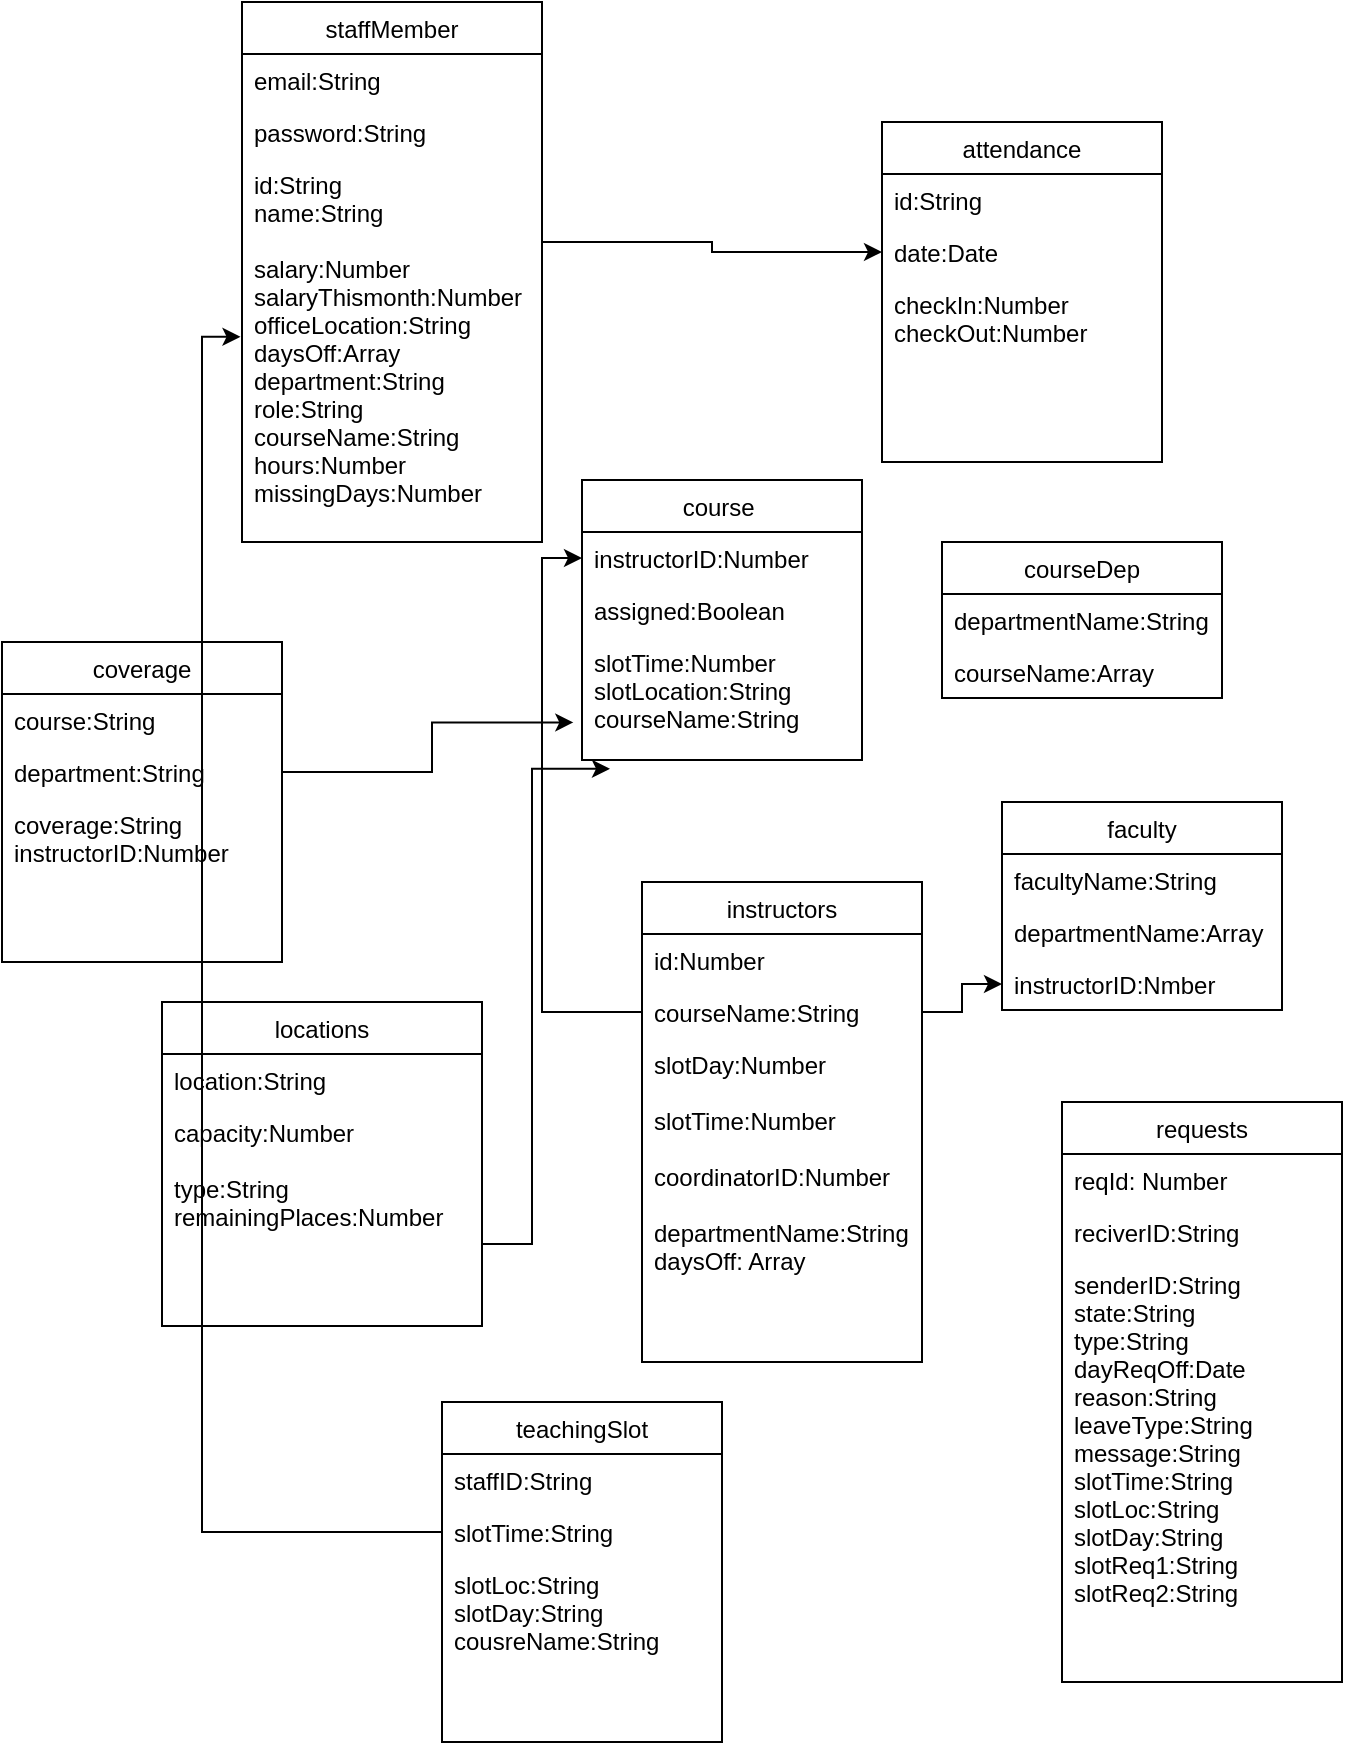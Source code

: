 <mxfile version="14.1.2" type="device"><diagram id="C5RBs43oDa-KdzZeNtuy" name="Page-1"><mxGraphModel dx="1038" dy="580" grid="1" gridSize="10" guides="1" tooltips="1" connect="1" arrows="1" fold="1" page="1" pageScale="1" pageWidth="827" pageHeight="1169" math="0" shadow="0"><root><mxCell id="WIyWlLk6GJQsqaUBKTNV-0"/><mxCell id="WIyWlLk6GJQsqaUBKTNV-1" parent="WIyWlLk6GJQsqaUBKTNV-0"/><mxCell id="7twGXRywRZbyn86MvfLx-0" value="staffMember" style="swimlane;fontStyle=0;childLayout=stackLayout;horizontal=1;startSize=26;fillColor=none;horizontalStack=0;resizeParent=1;resizeParentMax=0;resizeLast=0;collapsible=1;marginBottom=0;" parent="WIyWlLk6GJQsqaUBKTNV-1" vertex="1"><mxGeometry x="190" y="50" width="150" height="270" as="geometry"/></mxCell><mxCell id="7twGXRywRZbyn86MvfLx-1" value="email:String&#10;&#10;&#10;&#10;&#10;&#10;&#10;&#10;" style="text;strokeColor=none;fillColor=none;align=left;verticalAlign=top;spacingLeft=4;spacingRight=4;overflow=hidden;rotatable=0;points=[[0,0.5],[1,0.5]];portConstraint=eastwest;" parent="7twGXRywRZbyn86MvfLx-0" vertex="1"><mxGeometry y="26" width="150" height="26" as="geometry"/></mxCell><mxCell id="7twGXRywRZbyn86MvfLx-2" value="password:String" style="text;strokeColor=none;fillColor=none;align=left;verticalAlign=top;spacingLeft=4;spacingRight=4;overflow=hidden;rotatable=0;points=[[0,0.5],[1,0.5]];portConstraint=eastwest;" parent="7twGXRywRZbyn86MvfLx-0" vertex="1"><mxGeometry y="52" width="150" height="26" as="geometry"/></mxCell><mxCell id="7twGXRywRZbyn86MvfLx-3" value="id:String&#10;name:String&#10;" style="text;strokeColor=none;fillColor=none;align=left;verticalAlign=top;spacingLeft=4;spacingRight=4;overflow=hidden;rotatable=0;points=[[0,0.5],[1,0.5]];portConstraint=eastwest;" parent="7twGXRywRZbyn86MvfLx-0" vertex="1"><mxGeometry y="78" width="150" height="42" as="geometry"/></mxCell><mxCell id="7twGXRywRZbyn86MvfLx-4" value="salary:Number&#10;salaryThismonth:Number&#10;officeLocation:String&#10;daysOff:Array&#10;department:String&#10;role:String&#10;courseName:String&#10;hours:Number&#10;missingDays:Number&#10;" style="text;strokeColor=none;fillColor=none;align=left;verticalAlign=top;spacingLeft=4;spacingRight=4;overflow=hidden;rotatable=0;points=[[0,0.5],[1,0.5]];portConstraint=eastwest;" parent="7twGXRywRZbyn86MvfLx-0" vertex="1"><mxGeometry y="120" width="150" height="150" as="geometry"/></mxCell><mxCell id="7twGXRywRZbyn86MvfLx-5" value="attendance" style="swimlane;fontStyle=0;childLayout=stackLayout;horizontal=1;startSize=26;fillColor=none;horizontalStack=0;resizeParent=1;resizeParentMax=0;resizeLast=0;collapsible=1;marginBottom=0;" parent="WIyWlLk6GJQsqaUBKTNV-1" vertex="1"><mxGeometry x="510" y="110" width="140" height="170" as="geometry"/></mxCell><mxCell id="7twGXRywRZbyn86MvfLx-6" value="id:String&#10;" style="text;strokeColor=none;fillColor=none;align=left;verticalAlign=top;spacingLeft=4;spacingRight=4;overflow=hidden;rotatable=0;points=[[0,0.5],[1,0.5]];portConstraint=eastwest;" parent="7twGXRywRZbyn86MvfLx-5" vertex="1"><mxGeometry y="26" width="140" height="26" as="geometry"/></mxCell><mxCell id="7twGXRywRZbyn86MvfLx-7" value="date:Date&#10;" style="text;strokeColor=none;fillColor=none;align=left;verticalAlign=top;spacingLeft=4;spacingRight=4;overflow=hidden;rotatable=0;points=[[0,0.5],[1,0.5]];portConstraint=eastwest;" parent="7twGXRywRZbyn86MvfLx-5" vertex="1"><mxGeometry y="52" width="140" height="26" as="geometry"/></mxCell><mxCell id="7twGXRywRZbyn86MvfLx-8" value="checkIn:Number&#10;checkOut:Number" style="text;strokeColor=none;fillColor=none;align=left;verticalAlign=top;spacingLeft=4;spacingRight=4;overflow=hidden;rotatable=0;points=[[0,0.5],[1,0.5]];portConstraint=eastwest;" parent="7twGXRywRZbyn86MvfLx-5" vertex="1"><mxGeometry y="78" width="140" height="92" as="geometry"/></mxCell><mxCell id="7twGXRywRZbyn86MvfLx-9" value="course " style="swimlane;fontStyle=0;childLayout=stackLayout;horizontal=1;startSize=26;fillColor=none;horizontalStack=0;resizeParent=1;resizeParentMax=0;resizeLast=0;collapsible=1;marginBottom=0;" parent="WIyWlLk6GJQsqaUBKTNV-1" vertex="1"><mxGeometry x="360" y="289" width="140" height="140" as="geometry"/></mxCell><mxCell id="7twGXRywRZbyn86MvfLx-10" value="instructorID:Number" style="text;strokeColor=none;fillColor=none;align=left;verticalAlign=top;spacingLeft=4;spacingRight=4;overflow=hidden;rotatable=0;points=[[0,0.5],[1,0.5]];portConstraint=eastwest;" parent="7twGXRywRZbyn86MvfLx-9" vertex="1"><mxGeometry y="26" width="140" height="26" as="geometry"/></mxCell><mxCell id="7twGXRywRZbyn86MvfLx-11" value="assigned:Boolean&#10;" style="text;strokeColor=none;fillColor=none;align=left;verticalAlign=top;spacingLeft=4;spacingRight=4;overflow=hidden;rotatable=0;points=[[0,0.5],[1,0.5]];portConstraint=eastwest;" parent="7twGXRywRZbyn86MvfLx-9" vertex="1"><mxGeometry y="52" width="140" height="26" as="geometry"/></mxCell><mxCell id="7twGXRywRZbyn86MvfLx-12" value="slotTime:Number&#10;slotLocation:String&#10;courseName:String" style="text;strokeColor=none;fillColor=none;align=left;verticalAlign=top;spacingLeft=4;spacingRight=4;overflow=hidden;rotatable=0;points=[[0,0.5],[1,0.5]];portConstraint=eastwest;" parent="7twGXRywRZbyn86MvfLx-9" vertex="1"><mxGeometry y="78" width="140" height="62" as="geometry"/></mxCell><mxCell id="7twGXRywRZbyn86MvfLx-13" value="courseDep" style="swimlane;fontStyle=0;childLayout=stackLayout;horizontal=1;startSize=26;fillColor=none;horizontalStack=0;resizeParent=1;resizeParentMax=0;resizeLast=0;collapsible=1;marginBottom=0;" parent="WIyWlLk6GJQsqaUBKTNV-1" vertex="1"><mxGeometry x="540" y="320" width="140" height="78" as="geometry"/></mxCell><mxCell id="7twGXRywRZbyn86MvfLx-14" value="departmentName:String" style="text;strokeColor=none;fillColor=none;align=left;verticalAlign=top;spacingLeft=4;spacingRight=4;overflow=hidden;rotatable=0;points=[[0,0.5],[1,0.5]];portConstraint=eastwest;" parent="7twGXRywRZbyn86MvfLx-13" vertex="1"><mxGeometry y="26" width="140" height="26" as="geometry"/></mxCell><mxCell id="7twGXRywRZbyn86MvfLx-15" value="courseName:Array" style="text;strokeColor=none;fillColor=none;align=left;verticalAlign=top;spacingLeft=4;spacingRight=4;overflow=hidden;rotatable=0;points=[[0,0.5],[1,0.5]];portConstraint=eastwest;" parent="7twGXRywRZbyn86MvfLx-13" vertex="1"><mxGeometry y="52" width="140" height="26" as="geometry"/></mxCell><mxCell id="7twGXRywRZbyn86MvfLx-17" value="coverage" style="swimlane;fontStyle=0;childLayout=stackLayout;horizontal=1;startSize=26;fillColor=none;horizontalStack=0;resizeParent=1;resizeParentMax=0;resizeLast=0;collapsible=1;marginBottom=0;" parent="WIyWlLk6GJQsqaUBKTNV-1" vertex="1"><mxGeometry x="70" y="370" width="140" height="160" as="geometry"/></mxCell><mxCell id="7twGXRywRZbyn86MvfLx-18" value="course:String&#10;" style="text;strokeColor=none;fillColor=none;align=left;verticalAlign=top;spacingLeft=4;spacingRight=4;overflow=hidden;rotatable=0;points=[[0,0.5],[1,0.5]];portConstraint=eastwest;" parent="7twGXRywRZbyn86MvfLx-17" vertex="1"><mxGeometry y="26" width="140" height="26" as="geometry"/></mxCell><mxCell id="7twGXRywRZbyn86MvfLx-19" value="department:String&#10;" style="text;strokeColor=none;fillColor=none;align=left;verticalAlign=top;spacingLeft=4;spacingRight=4;overflow=hidden;rotatable=0;points=[[0,0.5],[1,0.5]];portConstraint=eastwest;" parent="7twGXRywRZbyn86MvfLx-17" vertex="1"><mxGeometry y="52" width="140" height="26" as="geometry"/></mxCell><mxCell id="7twGXRywRZbyn86MvfLx-20" value="coverage:String&#10;instructorID:Number" style="text;strokeColor=none;fillColor=none;align=left;verticalAlign=top;spacingLeft=4;spacingRight=4;overflow=hidden;rotatable=0;points=[[0,0.5],[1,0.5]];portConstraint=eastwest;" parent="7twGXRywRZbyn86MvfLx-17" vertex="1"><mxGeometry y="78" width="140" height="82" as="geometry"/></mxCell><mxCell id="7twGXRywRZbyn86MvfLx-21" value="faculty" style="swimlane;fontStyle=0;childLayout=stackLayout;horizontal=1;startSize=26;fillColor=none;horizontalStack=0;resizeParent=1;resizeParentMax=0;resizeLast=0;collapsible=1;marginBottom=0;" parent="WIyWlLk6GJQsqaUBKTNV-1" vertex="1"><mxGeometry x="570" y="450" width="140" height="104" as="geometry"/></mxCell><mxCell id="7twGXRywRZbyn86MvfLx-22" value="facultyName:String&#10;" style="text;strokeColor=none;fillColor=none;align=left;verticalAlign=top;spacingLeft=4;spacingRight=4;overflow=hidden;rotatable=0;points=[[0,0.5],[1,0.5]];portConstraint=eastwest;" parent="7twGXRywRZbyn86MvfLx-21" vertex="1"><mxGeometry y="26" width="140" height="26" as="geometry"/></mxCell><mxCell id="7twGXRywRZbyn86MvfLx-23" value="departmentName:Array" style="text;strokeColor=none;fillColor=none;align=left;verticalAlign=top;spacingLeft=4;spacingRight=4;overflow=hidden;rotatable=0;points=[[0,0.5],[1,0.5]];portConstraint=eastwest;" parent="7twGXRywRZbyn86MvfLx-21" vertex="1"><mxGeometry y="52" width="140" height="26" as="geometry"/></mxCell><mxCell id="7twGXRywRZbyn86MvfLx-24" value="instructorID:Nmber" style="text;strokeColor=none;fillColor=none;align=left;verticalAlign=top;spacingLeft=4;spacingRight=4;overflow=hidden;rotatable=0;points=[[0,0.5],[1,0.5]];portConstraint=eastwest;" parent="7twGXRywRZbyn86MvfLx-21" vertex="1"><mxGeometry y="78" width="140" height="26" as="geometry"/></mxCell><mxCell id="7twGXRywRZbyn86MvfLx-25" value="instructors" style="swimlane;fontStyle=0;childLayout=stackLayout;horizontal=1;startSize=26;fillColor=none;horizontalStack=0;resizeParent=1;resizeParentMax=0;resizeLast=0;collapsible=1;marginBottom=0;" parent="WIyWlLk6GJQsqaUBKTNV-1" vertex="1"><mxGeometry x="390" y="490" width="140" height="240" as="geometry"/></mxCell><mxCell id="7twGXRywRZbyn86MvfLx-26" value="id:Number&#10;" style="text;strokeColor=none;fillColor=none;align=left;verticalAlign=top;spacingLeft=4;spacingRight=4;overflow=hidden;rotatable=0;points=[[0,0.5],[1,0.5]];portConstraint=eastwest;" parent="7twGXRywRZbyn86MvfLx-25" vertex="1"><mxGeometry y="26" width="140" height="26" as="geometry"/></mxCell><mxCell id="7twGXRywRZbyn86MvfLx-27" value="courseName:String" style="text;strokeColor=none;fillColor=none;align=left;verticalAlign=top;spacingLeft=4;spacingRight=4;overflow=hidden;rotatable=0;points=[[0,0.5],[1,0.5]];portConstraint=eastwest;" parent="7twGXRywRZbyn86MvfLx-25" vertex="1"><mxGeometry y="52" width="140" height="26" as="geometry"/></mxCell><mxCell id="7twGXRywRZbyn86MvfLx-28" value="slotDay:Number&#10;&#10;slotTime:Number&#10;&#10;coordinatorID:Number&#10;&#10;departmentName:String&#10;daysOff: Array&#10;" style="text;strokeColor=none;fillColor=none;align=left;verticalAlign=top;spacingLeft=4;spacingRight=4;overflow=hidden;rotatable=0;points=[[0,0.5],[1,0.5]];portConstraint=eastwest;" parent="7twGXRywRZbyn86MvfLx-25" vertex="1"><mxGeometry y="78" width="140" height="162" as="geometry"/></mxCell><mxCell id="7twGXRywRZbyn86MvfLx-29" value="locations" style="swimlane;fontStyle=0;childLayout=stackLayout;horizontal=1;startSize=26;fillColor=none;horizontalStack=0;resizeParent=1;resizeParentMax=0;resizeLast=0;collapsible=1;marginBottom=0;" parent="WIyWlLk6GJQsqaUBKTNV-1" vertex="1"><mxGeometry x="150" y="550" width="160" height="162" as="geometry"/></mxCell><mxCell id="7twGXRywRZbyn86MvfLx-30" value="location:String" style="text;strokeColor=none;fillColor=none;align=left;verticalAlign=top;spacingLeft=4;spacingRight=4;overflow=hidden;rotatable=0;points=[[0,0.5],[1,0.5]];portConstraint=eastwest;" parent="7twGXRywRZbyn86MvfLx-29" vertex="1"><mxGeometry y="26" width="160" height="26" as="geometry"/></mxCell><mxCell id="7twGXRywRZbyn86MvfLx-31" value="capacity:Number" style="text;strokeColor=none;fillColor=none;align=left;verticalAlign=top;spacingLeft=4;spacingRight=4;overflow=hidden;rotatable=0;points=[[0,0.5],[1,0.5]];portConstraint=eastwest;" parent="7twGXRywRZbyn86MvfLx-29" vertex="1"><mxGeometry y="52" width="160" height="28" as="geometry"/></mxCell><mxCell id="7twGXRywRZbyn86MvfLx-32" value="type:String&#10;remainingPlaces:Number" style="text;strokeColor=none;fillColor=none;align=left;verticalAlign=top;spacingLeft=4;spacingRight=4;overflow=hidden;rotatable=0;points=[[0,0.5],[1,0.5]];portConstraint=eastwest;" parent="7twGXRywRZbyn86MvfLx-29" vertex="1"><mxGeometry y="80" width="160" height="82" as="geometry"/></mxCell><mxCell id="7twGXRywRZbyn86MvfLx-33" value="requests" style="swimlane;fontStyle=0;childLayout=stackLayout;horizontal=1;startSize=26;fillColor=none;horizontalStack=0;resizeParent=1;resizeParentMax=0;resizeLast=0;collapsible=1;marginBottom=0;" parent="WIyWlLk6GJQsqaUBKTNV-1" vertex="1"><mxGeometry x="600" y="600" width="140" height="290" as="geometry"/></mxCell><mxCell id="7twGXRywRZbyn86MvfLx-34" value="reqId: Number&#10;" style="text;strokeColor=none;fillColor=none;align=left;verticalAlign=top;spacingLeft=4;spacingRight=4;overflow=hidden;rotatable=0;points=[[0,0.5],[1,0.5]];portConstraint=eastwest;" parent="7twGXRywRZbyn86MvfLx-33" vertex="1"><mxGeometry y="26" width="140" height="26" as="geometry"/></mxCell><mxCell id="7twGXRywRZbyn86MvfLx-35" value="reciverID:String" style="text;strokeColor=none;fillColor=none;align=left;verticalAlign=top;spacingLeft=4;spacingRight=4;overflow=hidden;rotatable=0;points=[[0,0.5],[1,0.5]];portConstraint=eastwest;" parent="7twGXRywRZbyn86MvfLx-33" vertex="1"><mxGeometry y="52" width="140" height="26" as="geometry"/></mxCell><mxCell id="7twGXRywRZbyn86MvfLx-36" value="senderID:String&#10;state:String&#10;type:String&#10;dayReqOff:Date&#10;reason:String&#10;leaveType:String&#10;message:String&#10;slotTime:String&#10;slotLoc:String&#10;slotDay:String&#10;slotReq1:String&#10;slotReq2:String&#10;" style="text;strokeColor=none;fillColor=none;align=left;verticalAlign=top;spacingLeft=4;spacingRight=4;overflow=hidden;rotatable=0;points=[[0,0.5],[1,0.5]];portConstraint=eastwest;" parent="7twGXRywRZbyn86MvfLx-33" vertex="1"><mxGeometry y="78" width="140" height="212" as="geometry"/></mxCell><mxCell id="7twGXRywRZbyn86MvfLx-37" value="teachingSlot" style="swimlane;fontStyle=0;childLayout=stackLayout;horizontal=1;startSize=26;fillColor=none;horizontalStack=0;resizeParent=1;resizeParentMax=0;resizeLast=0;collapsible=1;marginBottom=0;" parent="WIyWlLk6GJQsqaUBKTNV-1" vertex="1"><mxGeometry x="290" y="750" width="140" height="170" as="geometry"/></mxCell><mxCell id="7twGXRywRZbyn86MvfLx-38" value="staffID:String" style="text;strokeColor=none;fillColor=none;align=left;verticalAlign=top;spacingLeft=4;spacingRight=4;overflow=hidden;rotatable=0;points=[[0,0.5],[1,0.5]];portConstraint=eastwest;" parent="7twGXRywRZbyn86MvfLx-37" vertex="1"><mxGeometry y="26" width="140" height="26" as="geometry"/></mxCell><mxCell id="7twGXRywRZbyn86MvfLx-39" value="slotTime:String&#10;" style="text;strokeColor=none;fillColor=none;align=left;verticalAlign=top;spacingLeft=4;spacingRight=4;overflow=hidden;rotatable=0;points=[[0,0.5],[1,0.5]];portConstraint=eastwest;" parent="7twGXRywRZbyn86MvfLx-37" vertex="1"><mxGeometry y="52" width="140" height="26" as="geometry"/></mxCell><mxCell id="7twGXRywRZbyn86MvfLx-40" value="slotLoc:String&#10;slotDay:String&#10;cousreName:String" style="text;strokeColor=none;fillColor=none;align=left;verticalAlign=top;spacingLeft=4;spacingRight=4;overflow=hidden;rotatable=0;points=[[0,0.5],[1,0.5]];portConstraint=eastwest;" parent="7twGXRywRZbyn86MvfLx-37" vertex="1"><mxGeometry y="78" width="140" height="92" as="geometry"/></mxCell><mxCell id="7twGXRywRZbyn86MvfLx-43" style="edgeStyle=orthogonalEdgeStyle;rounded=0;orthogonalLoop=1;jettySize=auto;html=1;exitX=1;exitY=0.5;exitDx=0;exitDy=0;entryX=0;entryY=0.5;entryDx=0;entryDy=0;" parent="WIyWlLk6GJQsqaUBKTNV-1" source="7twGXRywRZbyn86MvfLx-2" target="7twGXRywRZbyn86MvfLx-7" edge="1"><mxGeometry relative="1" as="geometry"><Array as="points"><mxPoint x="340" y="170"/><mxPoint x="425" y="170"/><mxPoint x="425" y="175"/></Array></mxGeometry></mxCell><mxCell id="zEFVp5vo1aRx3d45BbXT-0" style="edgeStyle=orthogonalEdgeStyle;rounded=0;orthogonalLoop=1;jettySize=auto;html=1;exitX=0;exitY=0.5;exitDx=0;exitDy=0;entryX=0;entryY=0.5;entryDx=0;entryDy=0;" edge="1" parent="WIyWlLk6GJQsqaUBKTNV-1" source="7twGXRywRZbyn86MvfLx-27" target="7twGXRywRZbyn86MvfLx-10"><mxGeometry relative="1" as="geometry"/></mxCell><mxCell id="zEFVp5vo1aRx3d45BbXT-1" style="edgeStyle=orthogonalEdgeStyle;rounded=0;orthogonalLoop=1;jettySize=auto;html=1;exitX=0;exitY=0.5;exitDx=0;exitDy=0;entryX=-0.005;entryY=0.316;entryDx=0;entryDy=0;entryPerimeter=0;" edge="1" parent="WIyWlLk6GJQsqaUBKTNV-1" source="7twGXRywRZbyn86MvfLx-39" target="7twGXRywRZbyn86MvfLx-4"><mxGeometry relative="1" as="geometry"/></mxCell><mxCell id="zEFVp5vo1aRx3d45BbXT-2" style="edgeStyle=orthogonalEdgeStyle;rounded=0;orthogonalLoop=1;jettySize=auto;html=1;exitX=1;exitY=0.5;exitDx=0;exitDy=0;entryX=-0.031;entryY=0.697;entryDx=0;entryDy=0;entryPerimeter=0;" edge="1" parent="WIyWlLk6GJQsqaUBKTNV-1" source="7twGXRywRZbyn86MvfLx-19" target="7twGXRywRZbyn86MvfLx-12"><mxGeometry relative="1" as="geometry"/></mxCell><mxCell id="zEFVp5vo1aRx3d45BbXT-3" style="edgeStyle=orthogonalEdgeStyle;rounded=0;orthogonalLoop=1;jettySize=auto;html=1;exitX=1;exitY=0.5;exitDx=0;exitDy=0;entryX=0.1;entryY=1.071;entryDx=0;entryDy=0;entryPerimeter=0;" edge="1" parent="WIyWlLk6GJQsqaUBKTNV-1" source="7twGXRywRZbyn86MvfLx-32" target="7twGXRywRZbyn86MvfLx-12"><mxGeometry relative="1" as="geometry"/></mxCell><mxCell id="zEFVp5vo1aRx3d45BbXT-4" style="edgeStyle=orthogonalEdgeStyle;rounded=0;orthogonalLoop=1;jettySize=auto;html=1;exitX=1;exitY=0.5;exitDx=0;exitDy=0;entryX=0;entryY=0.5;entryDx=0;entryDy=0;" edge="1" parent="WIyWlLk6GJQsqaUBKTNV-1" source="7twGXRywRZbyn86MvfLx-27" target="7twGXRywRZbyn86MvfLx-24"><mxGeometry relative="1" as="geometry"/></mxCell></root></mxGraphModel></diagram></mxfile>